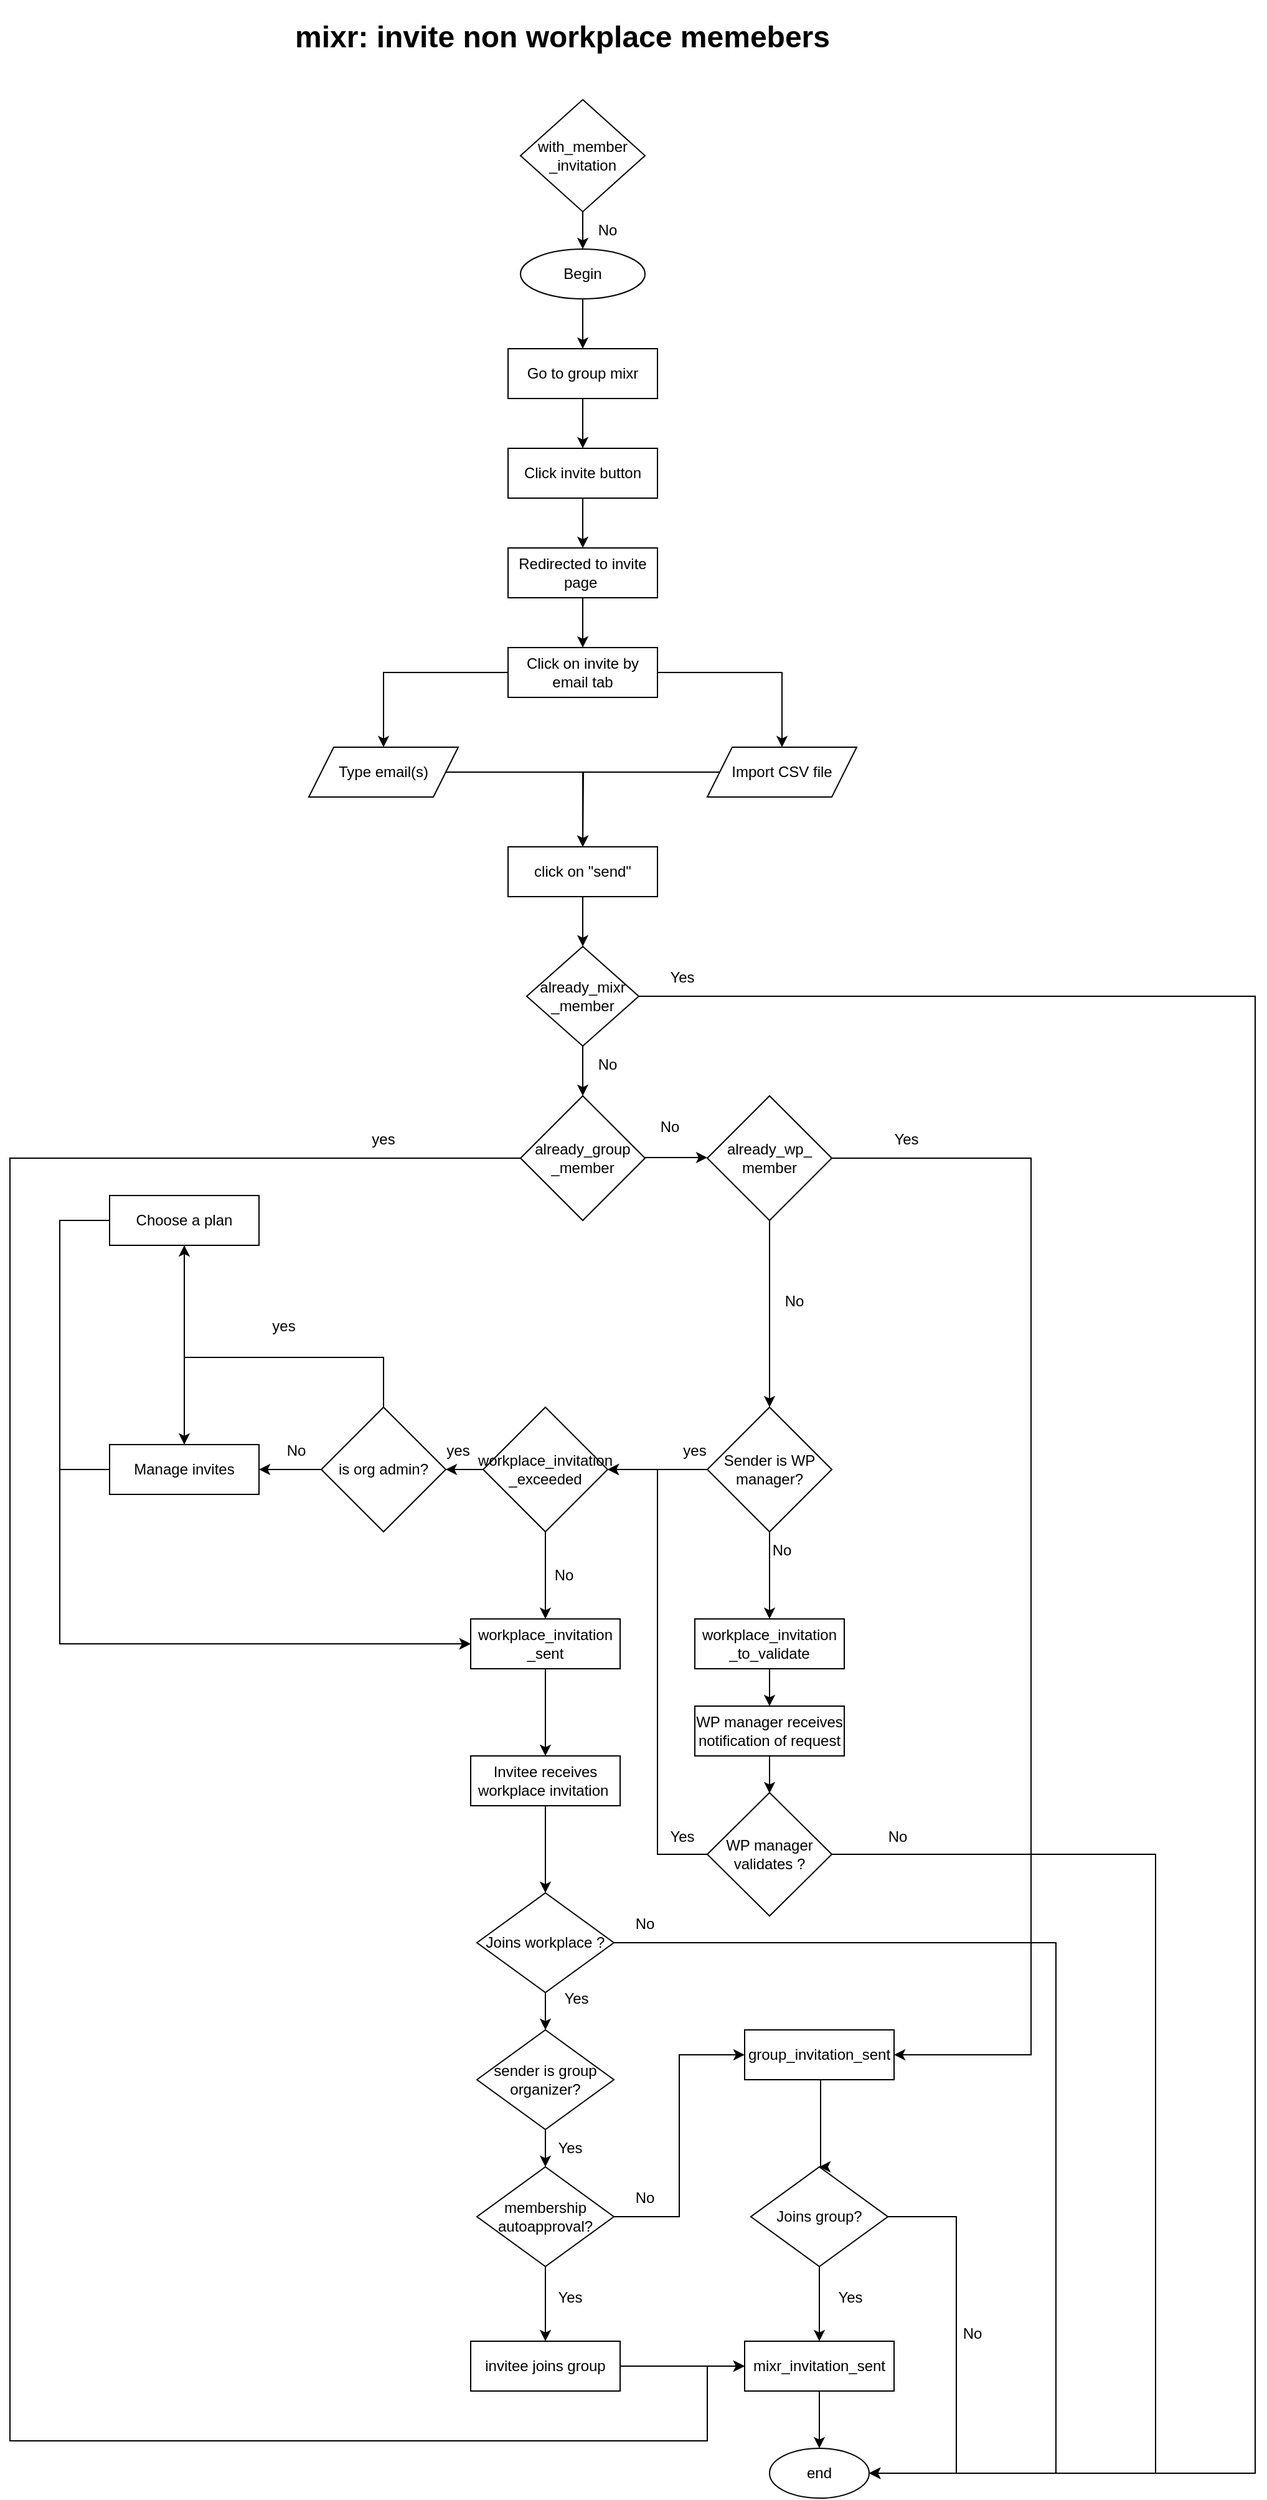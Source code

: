 <mxfile version="21.6.8" type="device">
  <diagram id="C5RBs43oDa-KdzZeNtuy" name="Page-1">
    <mxGraphModel dx="2312" dy="2651" grid="1" gridSize="10" guides="1" tooltips="1" connect="1" arrows="1" fold="1" page="1" pageScale="1" pageWidth="827" pageHeight="1169" math="0" shadow="0">
      <root>
        <mxCell id="WIyWlLk6GJQsqaUBKTNV-0" />
        <mxCell id="WIyWlLk6GJQsqaUBKTNV-1" parent="WIyWlLk6GJQsqaUBKTNV-0" />
        <mxCell id="Q2tLjJbdZ4pOJoV-M2bc-3" value="" style="edgeStyle=orthogonalEdgeStyle;rounded=0;orthogonalLoop=1;jettySize=auto;html=1;" parent="WIyWlLk6GJQsqaUBKTNV-1" source="Q2tLjJbdZ4pOJoV-M2bc-0" target="Q2tLjJbdZ4pOJoV-M2bc-1" edge="1">
          <mxGeometry relative="1" as="geometry" />
        </mxCell>
        <mxCell id="Q2tLjJbdZ4pOJoV-M2bc-0" value="Begin" style="ellipse;whiteSpace=wrap;html=1;" parent="WIyWlLk6GJQsqaUBKTNV-1" vertex="1">
          <mxGeometry x="410" y="80" width="100" height="40" as="geometry" />
        </mxCell>
        <mxCell id="Q2tLjJbdZ4pOJoV-M2bc-4" value="" style="edgeStyle=orthogonalEdgeStyle;rounded=0;orthogonalLoop=1;jettySize=auto;html=1;" parent="WIyWlLk6GJQsqaUBKTNV-1" source="Q2tLjJbdZ4pOJoV-M2bc-1" target="Q2tLjJbdZ4pOJoV-M2bc-2" edge="1">
          <mxGeometry relative="1" as="geometry" />
        </mxCell>
        <mxCell id="Q2tLjJbdZ4pOJoV-M2bc-1" value="Go to group mixr" style="rounded=0;whiteSpace=wrap;html=1;" parent="WIyWlLk6GJQsqaUBKTNV-1" vertex="1">
          <mxGeometry x="400" y="160" width="120" height="40" as="geometry" />
        </mxCell>
        <mxCell id="Q2tLjJbdZ4pOJoV-M2bc-6" value="" style="edgeStyle=orthogonalEdgeStyle;rounded=0;orthogonalLoop=1;jettySize=auto;html=1;" parent="WIyWlLk6GJQsqaUBKTNV-1" source="Q2tLjJbdZ4pOJoV-M2bc-2" target="Q2tLjJbdZ4pOJoV-M2bc-5" edge="1">
          <mxGeometry relative="1" as="geometry" />
        </mxCell>
        <mxCell id="Q2tLjJbdZ4pOJoV-M2bc-2" value="Click invite button" style="rounded=0;whiteSpace=wrap;html=1;" parent="WIyWlLk6GJQsqaUBKTNV-1" vertex="1">
          <mxGeometry x="400" y="240" width="120" height="40" as="geometry" />
        </mxCell>
        <mxCell id="Q2tLjJbdZ4pOJoV-M2bc-8" value="" style="edgeStyle=orthogonalEdgeStyle;rounded=0;orthogonalLoop=1;jettySize=auto;html=1;" parent="WIyWlLk6GJQsqaUBKTNV-1" source="Q2tLjJbdZ4pOJoV-M2bc-5" target="Q2tLjJbdZ4pOJoV-M2bc-7" edge="1">
          <mxGeometry relative="1" as="geometry" />
        </mxCell>
        <mxCell id="Q2tLjJbdZ4pOJoV-M2bc-5" value="Redirected to invite page&amp;nbsp;" style="rounded=0;whiteSpace=wrap;html=1;" parent="WIyWlLk6GJQsqaUBKTNV-1" vertex="1">
          <mxGeometry x="400" y="320" width="120" height="40" as="geometry" />
        </mxCell>
        <mxCell id="Q2tLjJbdZ4pOJoV-M2bc-7" value="Click on invite by email tab" style="rounded=0;whiteSpace=wrap;html=1;" parent="WIyWlLk6GJQsqaUBKTNV-1" vertex="1">
          <mxGeometry x="400" y="400" width="120" height="40" as="geometry" />
        </mxCell>
        <mxCell id="bGJD0B3DnGMh0sz-Xz2O-11" style="edgeStyle=orthogonalEdgeStyle;rounded=0;orthogonalLoop=1;jettySize=auto;html=1;entryX=0.5;entryY=0;entryDx=0;entryDy=0;" parent="WIyWlLk6GJQsqaUBKTNV-1" source="Q2tLjJbdZ4pOJoV-M2bc-10" edge="1">
          <mxGeometry relative="1" as="geometry">
            <mxPoint x="460" y="560.0" as="targetPoint" />
          </mxGeometry>
        </mxCell>
        <mxCell id="Q2tLjJbdZ4pOJoV-M2bc-10" value="Type email(s)" style="shape=parallelogram;perimeter=parallelogramPerimeter;whiteSpace=wrap;html=1;fixedSize=1;" parent="WIyWlLk6GJQsqaUBKTNV-1" vertex="1">
          <mxGeometry x="240" y="480" width="120" height="40" as="geometry" />
        </mxCell>
        <mxCell id="bGJD0B3DnGMh0sz-Xz2O-12" style="edgeStyle=orthogonalEdgeStyle;rounded=0;orthogonalLoop=1;jettySize=auto;html=1;entryX=0.5;entryY=0;entryDx=0;entryDy=0;" parent="WIyWlLk6GJQsqaUBKTNV-1" source="Q2tLjJbdZ4pOJoV-M2bc-11" target="QrRCRomAH3QLs9hhoksi-2" edge="1">
          <mxGeometry relative="1" as="geometry">
            <mxPoint x="460" y="560.0" as="targetPoint" />
          </mxGeometry>
        </mxCell>
        <mxCell id="Q2tLjJbdZ4pOJoV-M2bc-11" value="Import CSV file" style="shape=parallelogram;perimeter=parallelogramPerimeter;whiteSpace=wrap;html=1;fixedSize=1;" parent="WIyWlLk6GJQsqaUBKTNV-1" vertex="1">
          <mxGeometry x="560" y="480" width="120" height="40" as="geometry" />
        </mxCell>
        <mxCell id="Q2tLjJbdZ4pOJoV-M2bc-12" value="" style="endArrow=classic;html=1;rounded=0;entryX=0.5;entryY=0;entryDx=0;entryDy=0;exitX=0;exitY=0.5;exitDx=0;exitDy=0;" parent="WIyWlLk6GJQsqaUBKTNV-1" source="Q2tLjJbdZ4pOJoV-M2bc-7" target="Q2tLjJbdZ4pOJoV-M2bc-10" edge="1">
          <mxGeometry width="50" height="50" relative="1" as="geometry">
            <mxPoint x="430" y="460" as="sourcePoint" />
            <mxPoint x="480" y="410" as="targetPoint" />
            <Array as="points">
              <mxPoint x="300" y="420" />
            </Array>
          </mxGeometry>
        </mxCell>
        <mxCell id="Q2tLjJbdZ4pOJoV-M2bc-13" value="" style="endArrow=classic;html=1;rounded=0;exitX=1;exitY=0.5;exitDx=0;exitDy=0;entryX=0.5;entryY=0;entryDx=0;entryDy=0;" parent="WIyWlLk6GJQsqaUBKTNV-1" source="Q2tLjJbdZ4pOJoV-M2bc-7" target="Q2tLjJbdZ4pOJoV-M2bc-11" edge="1">
          <mxGeometry width="50" height="50" relative="1" as="geometry">
            <mxPoint x="430" y="460" as="sourcePoint" />
            <mxPoint x="629" y="480" as="targetPoint" />
            <Array as="points">
              <mxPoint x="620" y="420" />
            </Array>
          </mxGeometry>
        </mxCell>
        <mxCell id="Q2tLjJbdZ4pOJoV-M2bc-46" value="&lt;h1&gt;mixr: invite non workplace memebers&lt;/h1&gt;&lt;p&gt;&lt;br&gt;&lt;/p&gt;" style="text;html=1;strokeColor=none;fillColor=none;spacing=5;spacingTop=-20;whiteSpace=wrap;overflow=hidden;rounded=0;" parent="WIyWlLk6GJQsqaUBKTNV-1" vertex="1">
          <mxGeometry x="224" y="-110" width="458.5" height="120" as="geometry" />
        </mxCell>
        <mxCell id="Tn-avM6McFnQd7bm0VwY-85" value="" style="edgeStyle=orthogonalEdgeStyle;rounded=0;orthogonalLoop=1;jettySize=auto;html=1;" edge="1" parent="WIyWlLk6GJQsqaUBKTNV-1" source="QrRCRomAH3QLs9hhoksi-2" target="Tn-avM6McFnQd7bm0VwY-84">
          <mxGeometry relative="1" as="geometry" />
        </mxCell>
        <mxCell id="QrRCRomAH3QLs9hhoksi-2" value="click on &quot;send&quot;" style="rounded=0;whiteSpace=wrap;html=1;" parent="WIyWlLk6GJQsqaUBKTNV-1" vertex="1">
          <mxGeometry x="400" y="560" width="120" height="40" as="geometry" />
        </mxCell>
        <mxCell id="QrRCRomAH3QLs9hhoksi-30" value="" style="edgeStyle=orthogonalEdgeStyle;rounded=0;orthogonalLoop=1;jettySize=auto;html=1;" parent="WIyWlLk6GJQsqaUBKTNV-1" edge="1">
          <mxGeometry relative="1" as="geometry">
            <mxPoint x="510" y="809.5" as="sourcePoint" />
            <mxPoint x="560" y="809.5" as="targetPoint" />
          </mxGeometry>
        </mxCell>
        <mxCell id="Tn-avM6McFnQd7bm0VwY-133" style="edgeStyle=orthogonalEdgeStyle;rounded=0;orthogonalLoop=1;jettySize=auto;html=1;entryX=0;entryY=0.5;entryDx=0;entryDy=0;" edge="1" parent="WIyWlLk6GJQsqaUBKTNV-1" source="QrRCRomAH3QLs9hhoksi-3" target="Tn-avM6McFnQd7bm0VwY-56">
          <mxGeometry relative="1" as="geometry">
            <mxPoint x="590" y="1780" as="targetPoint" />
            <Array as="points">
              <mxPoint y="810" />
              <mxPoint y="1840" />
              <mxPoint x="560" y="1840" />
              <mxPoint x="560" y="1780" />
            </Array>
          </mxGeometry>
        </mxCell>
        <mxCell id="QrRCRomAH3QLs9hhoksi-3" value="already_group&lt;br&gt;_member" style="rhombus;whiteSpace=wrap;html=1;" parent="WIyWlLk6GJQsqaUBKTNV-1" vertex="1">
          <mxGeometry x="410" y="760" width="100" height="100" as="geometry" />
        </mxCell>
        <mxCell id="QrRCRomAH3QLs9hhoksi-34" value="" style="edgeStyle=orthogonalEdgeStyle;rounded=0;orthogonalLoop=1;jettySize=auto;html=1;exitX=0.5;exitY=1;exitDx=0;exitDy=0;" parent="WIyWlLk6GJQsqaUBKTNV-1" source="QrRCRomAH3QLs9hhoksi-14" target="QrRCRomAH3QLs9hhoksi-21" edge="1">
          <mxGeometry relative="1" as="geometry">
            <mxPoint x="610" y="910" as="sourcePoint" />
          </mxGeometry>
        </mxCell>
        <mxCell id="Tn-avM6McFnQd7bm0VwY-141" style="edgeStyle=orthogonalEdgeStyle;rounded=0;orthogonalLoop=1;jettySize=auto;html=1;entryX=1;entryY=0.5;entryDx=0;entryDy=0;" edge="1" parent="WIyWlLk6GJQsqaUBKTNV-1" source="QrRCRomAH3QLs9hhoksi-14" target="Tn-avM6McFnQd7bm0VwY-125">
          <mxGeometry relative="1" as="geometry">
            <Array as="points">
              <mxPoint x="820" y="810" />
              <mxPoint x="820" y="1530" />
            </Array>
          </mxGeometry>
        </mxCell>
        <mxCell id="QrRCRomAH3QLs9hhoksi-14" value="already_wp_&lt;br&gt;member" style="rhombus;whiteSpace=wrap;html=1;" parent="WIyWlLk6GJQsqaUBKTNV-1" vertex="1">
          <mxGeometry x="560" y="760" width="100" height="100" as="geometry" />
        </mxCell>
        <mxCell id="Tn-avM6McFnQd7bm0VwY-100" value="" style="edgeStyle=orthogonalEdgeStyle;rounded=0;orthogonalLoop=1;jettySize=auto;html=1;" edge="1" parent="WIyWlLk6GJQsqaUBKTNV-1" source="QrRCRomAH3QLs9hhoksi-18" target="Tn-avM6McFnQd7bm0VwY-99">
          <mxGeometry relative="1" as="geometry" />
        </mxCell>
        <mxCell id="QrRCRomAH3QLs9hhoksi-18" value="workplace_invitation&lt;br&gt;_to_validate" style="rounded=0;whiteSpace=wrap;html=1;" parent="WIyWlLk6GJQsqaUBKTNV-1" vertex="1">
          <mxGeometry x="550" y="1180" width="120" height="40" as="geometry" />
        </mxCell>
        <mxCell id="QrRCRomAH3QLs9hhoksi-20" value="No" style="text;html=1;strokeColor=none;fillColor=none;align=center;verticalAlign=middle;whiteSpace=wrap;rounded=0;" parent="WIyWlLk6GJQsqaUBKTNV-1" vertex="1">
          <mxGeometry x="600" y="910" width="60" height="30" as="geometry" />
        </mxCell>
        <mxCell id="QrRCRomAH3QLs9hhoksi-26" value="" style="edgeStyle=orthogonalEdgeStyle;rounded=0;orthogonalLoop=1;jettySize=auto;html=1;" parent="WIyWlLk6GJQsqaUBKTNV-1" source="QrRCRomAH3QLs9hhoksi-21" target="QrRCRomAH3QLs9hhoksi-18" edge="1">
          <mxGeometry relative="1" as="geometry" />
        </mxCell>
        <mxCell id="Tn-avM6McFnQd7bm0VwY-2" value="" style="edgeStyle=orthogonalEdgeStyle;rounded=0;orthogonalLoop=1;jettySize=auto;html=1;" edge="1" parent="WIyWlLk6GJQsqaUBKTNV-1" source="QrRCRomAH3QLs9hhoksi-21" target="Tn-avM6McFnQd7bm0VwY-1">
          <mxGeometry relative="1" as="geometry" />
        </mxCell>
        <mxCell id="QrRCRomAH3QLs9hhoksi-21" value="Sender is WP manager?" style="rhombus;whiteSpace=wrap;html=1;" parent="WIyWlLk6GJQsqaUBKTNV-1" vertex="1">
          <mxGeometry x="560" y="1010" width="100" height="100" as="geometry" />
        </mxCell>
        <mxCell id="Tn-avM6McFnQd7bm0VwY-117" value="" style="edgeStyle=orthogonalEdgeStyle;rounded=0;orthogonalLoop=1;jettySize=auto;html=1;" edge="1" parent="WIyWlLk6GJQsqaUBKTNV-1" source="QrRCRomAH3QLs9hhoksi-24" target="QrRCRomAH3QLs9hhoksi-44">
          <mxGeometry relative="1" as="geometry" />
        </mxCell>
        <mxCell id="QrRCRomAH3QLs9hhoksi-24" value="workplace_invitation&lt;br&gt;_sent" style="rounded=0;whiteSpace=wrap;html=1;" parent="WIyWlLk6GJQsqaUBKTNV-1" vertex="1">
          <mxGeometry x="370" y="1180" width="120" height="40" as="geometry" />
        </mxCell>
        <mxCell id="QrRCRomAH3QLs9hhoksi-28" value="No" style="text;html=1;strokeColor=none;fillColor=none;align=center;verticalAlign=middle;whiteSpace=wrap;rounded=0;" parent="WIyWlLk6GJQsqaUBKTNV-1" vertex="1">
          <mxGeometry x="500" y="770" width="60" height="30" as="geometry" />
        </mxCell>
        <mxCell id="QrRCRomAH3QLs9hhoksi-29" value="No" style="text;html=1;strokeColor=none;fillColor=none;align=center;verticalAlign=middle;whiteSpace=wrap;rounded=0;" parent="WIyWlLk6GJQsqaUBKTNV-1" vertex="1">
          <mxGeometry x="590" y="1110" width="60" height="30" as="geometry" />
        </mxCell>
        <mxCell id="QrRCRomAH3QLs9hhoksi-33" value="yes" style="text;html=1;strokeColor=none;fillColor=none;align=center;verticalAlign=middle;whiteSpace=wrap;rounded=0;" parent="WIyWlLk6GJQsqaUBKTNV-1" vertex="1">
          <mxGeometry x="270" y="780" width="60" height="30" as="geometry" />
        </mxCell>
        <mxCell id="Tn-avM6McFnQd7bm0VwY-73" value="" style="edgeStyle=orthogonalEdgeStyle;rounded=0;orthogonalLoop=1;jettySize=auto;html=1;entryX=1;entryY=0.5;entryDx=0;entryDy=0;" edge="1" parent="WIyWlLk6GJQsqaUBKTNV-1" source="QrRCRomAH3QLs9hhoksi-37" target="Tn-avM6McFnQd7bm0VwY-57">
          <mxGeometry relative="1" as="geometry">
            <mxPoint x="700" y="1870" as="targetPoint" />
            <Array as="points">
              <mxPoint x="920" y="1369" />
              <mxPoint x="920" y="1866" />
            </Array>
          </mxGeometry>
        </mxCell>
        <mxCell id="Tn-avM6McFnQd7bm0VwY-116" style="edgeStyle=orthogonalEdgeStyle;rounded=0;orthogonalLoop=1;jettySize=auto;html=1;entryX=1;entryY=0.5;entryDx=0;entryDy=0;" edge="1" parent="WIyWlLk6GJQsqaUBKTNV-1" source="QrRCRomAH3QLs9hhoksi-37" target="Tn-avM6McFnQd7bm0VwY-1">
          <mxGeometry relative="1" as="geometry" />
        </mxCell>
        <mxCell id="QrRCRomAH3QLs9hhoksi-37" value="WP manager validates ?" style="rhombus;whiteSpace=wrap;html=1;" parent="WIyWlLk6GJQsqaUBKTNV-1" vertex="1">
          <mxGeometry x="560" y="1319.5" width="100" height="99" as="geometry" />
        </mxCell>
        <mxCell id="Tn-avM6McFnQd7bm0VwY-118" value="" style="edgeStyle=orthogonalEdgeStyle;rounded=0;orthogonalLoop=1;jettySize=auto;html=1;" edge="1" parent="WIyWlLk6GJQsqaUBKTNV-1" source="QrRCRomAH3QLs9hhoksi-44" target="QrRCRomAH3QLs9hhoksi-48">
          <mxGeometry relative="1" as="geometry" />
        </mxCell>
        <mxCell id="QrRCRomAH3QLs9hhoksi-44" value="Invitee receives workplace invitation&amp;nbsp;" style="rounded=0;whiteSpace=wrap;html=1;" parent="WIyWlLk6GJQsqaUBKTNV-1" vertex="1">
          <mxGeometry x="370" y="1290" width="120" height="40" as="geometry" />
        </mxCell>
        <mxCell id="QrRCRomAH3QLs9hhoksi-45" value="Yes" style="text;html=1;strokeColor=none;fillColor=none;align=center;verticalAlign=middle;whiteSpace=wrap;rounded=0;" parent="WIyWlLk6GJQsqaUBKTNV-1" vertex="1">
          <mxGeometry x="510" y="1340" width="60" height="30" as="geometry" />
        </mxCell>
        <mxCell id="QrRCRomAH3QLs9hhoksi-47" value="" style="edgeStyle=orthogonalEdgeStyle;rounded=0;orthogonalLoop=1;jettySize=auto;html=1;entryX=0.5;entryY=0;entryDx=0;entryDy=0;" parent="WIyWlLk6GJQsqaUBKTNV-1" source="QrRCRomAH3QLs9hhoksi-48" target="Tn-avM6McFnQd7bm0VwY-27" edge="1">
          <mxGeometry relative="1" as="geometry">
            <mxPoint x="610" y="1780" as="targetPoint" />
          </mxGeometry>
        </mxCell>
        <mxCell id="Tn-avM6McFnQd7bm0VwY-135" style="edgeStyle=orthogonalEdgeStyle;rounded=0;orthogonalLoop=1;jettySize=auto;html=1;entryX=1;entryY=0.5;entryDx=0;entryDy=0;" edge="1" parent="WIyWlLk6GJQsqaUBKTNV-1" source="QrRCRomAH3QLs9hhoksi-48" target="Tn-avM6McFnQd7bm0VwY-57">
          <mxGeometry relative="1" as="geometry">
            <Array as="points">
              <mxPoint x="840" y="1440" />
              <mxPoint x="840" y="1866" />
            </Array>
          </mxGeometry>
        </mxCell>
        <mxCell id="QrRCRomAH3QLs9hhoksi-48" value="Joins workplace ?" style="rhombus;whiteSpace=wrap;html=1;" parent="WIyWlLk6GJQsqaUBKTNV-1" vertex="1">
          <mxGeometry x="375" y="1400" width="110" height="80" as="geometry" />
        </mxCell>
        <mxCell id="QrRCRomAH3QLs9hhoksi-55" value="Yes" style="text;html=1;strokeColor=none;fillColor=none;align=center;verticalAlign=middle;whiteSpace=wrap;rounded=0;" parent="WIyWlLk6GJQsqaUBKTNV-1" vertex="1">
          <mxGeometry x="420" y="1710" width="60" height="30" as="geometry" />
        </mxCell>
        <mxCell id="QrRCRomAH3QLs9hhoksi-59" style="edgeStyle=orthogonalEdgeStyle;rounded=0;orthogonalLoop=1;jettySize=auto;html=1;entryX=0.5;entryY=0;entryDx=0;entryDy=0;" parent="WIyWlLk6GJQsqaUBKTNV-1" source="QrRCRomAH3QLs9hhoksi-57" target="Q2tLjJbdZ4pOJoV-M2bc-0" edge="1">
          <mxGeometry relative="1" as="geometry" />
        </mxCell>
        <mxCell id="QrRCRomAH3QLs9hhoksi-57" value="with_member _invitation" style="rhombus;whiteSpace=wrap;html=1;" parent="WIyWlLk6GJQsqaUBKTNV-1" vertex="1">
          <mxGeometry x="410" y="-40" width="100" height="90" as="geometry" />
        </mxCell>
        <mxCell id="QrRCRomAH3QLs9hhoksi-60" value="No" style="text;html=1;strokeColor=none;fillColor=none;align=center;verticalAlign=middle;whiteSpace=wrap;rounded=0;" parent="WIyWlLk6GJQsqaUBKTNV-1" vertex="1">
          <mxGeometry x="450" y="50" width="60" height="30" as="geometry" />
        </mxCell>
        <mxCell id="Tn-avM6McFnQd7bm0VwY-105" value="" style="edgeStyle=orthogonalEdgeStyle;rounded=0;orthogonalLoop=1;jettySize=auto;html=1;" edge="1" parent="WIyWlLk6GJQsqaUBKTNV-1" source="Tn-avM6McFnQd7bm0VwY-1" target="Tn-avM6McFnQd7bm0VwY-104">
          <mxGeometry relative="1" as="geometry" />
        </mxCell>
        <mxCell id="Tn-avM6McFnQd7bm0VwY-113" value="" style="edgeStyle=orthogonalEdgeStyle;rounded=0;orthogonalLoop=1;jettySize=auto;html=1;" edge="1" parent="WIyWlLk6GJQsqaUBKTNV-1" source="Tn-avM6McFnQd7bm0VwY-1" target="QrRCRomAH3QLs9hhoksi-24">
          <mxGeometry relative="1" as="geometry" />
        </mxCell>
        <mxCell id="Tn-avM6McFnQd7bm0VwY-1" value="workplace_invitation&lt;br&gt;_exceeded" style="rhombus;whiteSpace=wrap;html=1;" vertex="1" parent="WIyWlLk6GJQsqaUBKTNV-1">
          <mxGeometry x="380" y="1010" width="100" height="100" as="geometry" />
        </mxCell>
        <mxCell id="Tn-avM6McFnQd7bm0VwY-3" value="yes" style="text;html=1;strokeColor=none;fillColor=none;align=center;verticalAlign=middle;whiteSpace=wrap;rounded=0;" vertex="1" parent="WIyWlLk6GJQsqaUBKTNV-1">
          <mxGeometry x="520" y="1030" width="60" height="30" as="geometry" />
        </mxCell>
        <mxCell id="Tn-avM6McFnQd7bm0VwY-21" value="No" style="text;html=1;strokeColor=none;fillColor=none;align=center;verticalAlign=middle;whiteSpace=wrap;rounded=0;" vertex="1" parent="WIyWlLk6GJQsqaUBKTNV-1">
          <mxGeometry x="682.5" y="1340" width="60" height="30" as="geometry" />
        </mxCell>
        <mxCell id="Tn-avM6McFnQd7bm0VwY-119" value="" style="edgeStyle=orthogonalEdgeStyle;rounded=0;orthogonalLoop=1;jettySize=auto;html=1;" edge="1" parent="WIyWlLk6GJQsqaUBKTNV-1" source="Tn-avM6McFnQd7bm0VwY-27">
          <mxGeometry relative="1" as="geometry">
            <mxPoint x="430" y="1620" as="targetPoint" />
          </mxGeometry>
        </mxCell>
        <mxCell id="Tn-avM6McFnQd7bm0VwY-27" value="sender is group organizer?" style="rhombus;whiteSpace=wrap;html=1;" vertex="1" parent="WIyWlLk6GJQsqaUBKTNV-1">
          <mxGeometry x="375" y="1510" width="110" height="80" as="geometry" />
        </mxCell>
        <mxCell id="Tn-avM6McFnQd7bm0VwY-120" value="" style="edgeStyle=orthogonalEdgeStyle;rounded=0;orthogonalLoop=1;jettySize=auto;html=1;" edge="1" parent="WIyWlLk6GJQsqaUBKTNV-1" source="Tn-avM6McFnQd7bm0VwY-30" target="Tn-avM6McFnQd7bm0VwY-32">
          <mxGeometry relative="1" as="geometry" />
        </mxCell>
        <mxCell id="Tn-avM6McFnQd7bm0VwY-126" style="edgeStyle=orthogonalEdgeStyle;rounded=0;orthogonalLoop=1;jettySize=auto;html=1;entryX=0;entryY=0.5;entryDx=0;entryDy=0;" edge="1" parent="WIyWlLk6GJQsqaUBKTNV-1" source="Tn-avM6McFnQd7bm0VwY-30" target="Tn-avM6McFnQd7bm0VwY-125">
          <mxGeometry relative="1" as="geometry" />
        </mxCell>
        <mxCell id="Tn-avM6McFnQd7bm0VwY-30" value="membership autoapproval?" style="rhombus;whiteSpace=wrap;html=1;" vertex="1" parent="WIyWlLk6GJQsqaUBKTNV-1">
          <mxGeometry x="375" y="1620" width="110" height="80" as="geometry" />
        </mxCell>
        <mxCell id="Tn-avM6McFnQd7bm0VwY-31" value="No" style="text;html=1;strokeColor=none;fillColor=none;align=center;verticalAlign=middle;whiteSpace=wrap;rounded=0;" vertex="1" parent="WIyWlLk6GJQsqaUBKTNV-1">
          <mxGeometry x="480" y="1630" width="60" height="30" as="geometry" />
        </mxCell>
        <mxCell id="Tn-avM6McFnQd7bm0VwY-132" value="" style="edgeStyle=orthogonalEdgeStyle;rounded=0;orthogonalLoop=1;jettySize=auto;html=1;" edge="1" parent="WIyWlLk6GJQsqaUBKTNV-1" source="Tn-avM6McFnQd7bm0VwY-32" target="Tn-avM6McFnQd7bm0VwY-56">
          <mxGeometry relative="1" as="geometry" />
        </mxCell>
        <mxCell id="Tn-avM6McFnQd7bm0VwY-32" value="invitee joins group" style="whiteSpace=wrap;html=1;" vertex="1" parent="WIyWlLk6GJQsqaUBKTNV-1">
          <mxGeometry x="370" y="1760" width="120" height="40" as="geometry" />
        </mxCell>
        <mxCell id="Tn-avM6McFnQd7bm0VwY-36" value="Yes" style="text;html=1;strokeColor=none;fillColor=none;align=center;verticalAlign=middle;whiteSpace=wrap;rounded=0;" vertex="1" parent="WIyWlLk6GJQsqaUBKTNV-1">
          <mxGeometry x="420" y="1590" width="60" height="30" as="geometry" />
        </mxCell>
        <mxCell id="Tn-avM6McFnQd7bm0VwY-66" value="" style="edgeStyle=orthogonalEdgeStyle;rounded=0;orthogonalLoop=1;jettySize=auto;html=1;entryX=0.5;entryY=0;entryDx=0;entryDy=0;" edge="1" parent="WIyWlLk6GJQsqaUBKTNV-1" target="Tn-avM6McFnQd7bm0VwY-62">
          <mxGeometry relative="1" as="geometry">
            <mxPoint x="650" y="1515" as="sourcePoint" />
            <mxPoint x="650" y="1585.0" as="targetPoint" />
            <Array as="points">
              <mxPoint x="651" y="1515" />
              <mxPoint x="651" y="1620" />
            </Array>
          </mxGeometry>
        </mxCell>
        <mxCell id="Tn-avM6McFnQd7bm0VwY-96" value="" style="edgeStyle=orthogonalEdgeStyle;rounded=0;orthogonalLoop=1;jettySize=auto;html=1;" edge="1" parent="WIyWlLk6GJQsqaUBKTNV-1" source="Tn-avM6McFnQd7bm0VwY-56" target="Tn-avM6McFnQd7bm0VwY-57">
          <mxGeometry relative="1" as="geometry" />
        </mxCell>
        <mxCell id="Tn-avM6McFnQd7bm0VwY-56" value="mixr_invitation_sent" style="rounded=0;whiteSpace=wrap;html=1;" vertex="1" parent="WIyWlLk6GJQsqaUBKTNV-1">
          <mxGeometry x="590" y="1760" width="120" height="40" as="geometry" />
        </mxCell>
        <mxCell id="Tn-avM6McFnQd7bm0VwY-57" value="end" style="ellipse;whiteSpace=wrap;html=1;" vertex="1" parent="WIyWlLk6GJQsqaUBKTNV-1">
          <mxGeometry x="610" y="1846" width="80" height="40" as="geometry" />
        </mxCell>
        <mxCell id="Tn-avM6McFnQd7bm0VwY-128" value="" style="edgeStyle=orthogonalEdgeStyle;rounded=0;orthogonalLoop=1;jettySize=auto;html=1;" edge="1" parent="WIyWlLk6GJQsqaUBKTNV-1" source="Tn-avM6McFnQd7bm0VwY-62" target="Tn-avM6McFnQd7bm0VwY-56">
          <mxGeometry relative="1" as="geometry" />
        </mxCell>
        <mxCell id="Tn-avM6McFnQd7bm0VwY-130" style="edgeStyle=orthogonalEdgeStyle;rounded=0;orthogonalLoop=1;jettySize=auto;html=1;entryX=1;entryY=0.5;entryDx=0;entryDy=0;" edge="1" parent="WIyWlLk6GJQsqaUBKTNV-1" source="Tn-avM6McFnQd7bm0VwY-62" target="Tn-avM6McFnQd7bm0VwY-57">
          <mxGeometry relative="1" as="geometry">
            <Array as="points">
              <mxPoint x="760" y="1660" />
              <mxPoint x="760" y="1866" />
            </Array>
          </mxGeometry>
        </mxCell>
        <mxCell id="Tn-avM6McFnQd7bm0VwY-62" value="Joins group?" style="rhombus;whiteSpace=wrap;html=1;" vertex="1" parent="WIyWlLk6GJQsqaUBKTNV-1">
          <mxGeometry x="595" y="1620" width="110" height="80" as="geometry" />
        </mxCell>
        <mxCell id="Tn-avM6McFnQd7bm0VwY-86" value="" style="edgeStyle=orthogonalEdgeStyle;rounded=0;orthogonalLoop=1;jettySize=auto;html=1;" edge="1" parent="WIyWlLk6GJQsqaUBKTNV-1" source="Tn-avM6McFnQd7bm0VwY-84" target="QrRCRomAH3QLs9hhoksi-3">
          <mxGeometry relative="1" as="geometry" />
        </mxCell>
        <mxCell id="Tn-avM6McFnQd7bm0VwY-139" style="edgeStyle=orthogonalEdgeStyle;rounded=0;orthogonalLoop=1;jettySize=auto;html=1;entryX=1;entryY=0.5;entryDx=0;entryDy=0;" edge="1" parent="WIyWlLk6GJQsqaUBKTNV-1" source="Tn-avM6McFnQd7bm0VwY-84" target="Tn-avM6McFnQd7bm0VwY-57">
          <mxGeometry relative="1" as="geometry">
            <Array as="points">
              <mxPoint x="1000" y="680" />
              <mxPoint x="1000" y="1866" />
            </Array>
          </mxGeometry>
        </mxCell>
        <mxCell id="Tn-avM6McFnQd7bm0VwY-84" value="already_mixr&lt;br&gt;_member" style="rhombus;whiteSpace=wrap;html=1;" vertex="1" parent="WIyWlLk6GJQsqaUBKTNV-1">
          <mxGeometry x="415" y="640" width="90" height="80" as="geometry" />
        </mxCell>
        <mxCell id="Tn-avM6McFnQd7bm0VwY-87" value="No" style="text;html=1;strokeColor=none;fillColor=none;align=center;verticalAlign=middle;whiteSpace=wrap;rounded=0;" vertex="1" parent="WIyWlLk6GJQsqaUBKTNV-1">
          <mxGeometry x="450" y="720" width="60" height="30" as="geometry" />
        </mxCell>
        <mxCell id="Tn-avM6McFnQd7bm0VwY-102" value="" style="edgeStyle=orthogonalEdgeStyle;rounded=0;orthogonalLoop=1;jettySize=auto;html=1;" edge="1" parent="WIyWlLk6GJQsqaUBKTNV-1" source="Tn-avM6McFnQd7bm0VwY-99">
          <mxGeometry relative="1" as="geometry">
            <mxPoint x="610" y="1320" as="targetPoint" />
          </mxGeometry>
        </mxCell>
        <mxCell id="Tn-avM6McFnQd7bm0VwY-99" value="WP manager receives notification of request" style="rounded=0;whiteSpace=wrap;html=1;" vertex="1" parent="WIyWlLk6GJQsqaUBKTNV-1">
          <mxGeometry x="550" y="1250" width="120" height="40" as="geometry" />
        </mxCell>
        <mxCell id="Tn-avM6McFnQd7bm0VwY-107" value="" style="edgeStyle=orthogonalEdgeStyle;rounded=0;orthogonalLoop=1;jettySize=auto;html=1;" edge="1" parent="WIyWlLk6GJQsqaUBKTNV-1" source="Tn-avM6McFnQd7bm0VwY-104" target="Tn-avM6McFnQd7bm0VwY-106">
          <mxGeometry relative="1" as="geometry" />
        </mxCell>
        <mxCell id="Tn-avM6McFnQd7bm0VwY-109" style="edgeStyle=orthogonalEdgeStyle;rounded=0;orthogonalLoop=1;jettySize=auto;html=1;entryX=0.5;entryY=0;entryDx=0;entryDy=0;" edge="1" parent="WIyWlLk6GJQsqaUBKTNV-1" source="Tn-avM6McFnQd7bm0VwY-104" target="Tn-avM6McFnQd7bm0VwY-106">
          <mxGeometry relative="1" as="geometry">
            <Array as="points">
              <mxPoint x="300" y="970" />
              <mxPoint x="140" y="970" />
            </Array>
          </mxGeometry>
        </mxCell>
        <mxCell id="Tn-avM6McFnQd7bm0VwY-111" style="edgeStyle=orthogonalEdgeStyle;rounded=0;orthogonalLoop=1;jettySize=auto;html=1;entryX=0.5;entryY=1;entryDx=0;entryDy=0;" edge="1" parent="WIyWlLk6GJQsqaUBKTNV-1" source="Tn-avM6McFnQd7bm0VwY-104" target="Tn-avM6McFnQd7bm0VwY-110">
          <mxGeometry relative="1" as="geometry">
            <Array as="points">
              <mxPoint x="300" y="970" />
              <mxPoint x="140" y="970" />
            </Array>
          </mxGeometry>
        </mxCell>
        <mxCell id="Tn-avM6McFnQd7bm0VwY-104" value="is org admin?" style="rhombus;whiteSpace=wrap;html=1;" vertex="1" parent="WIyWlLk6GJQsqaUBKTNV-1">
          <mxGeometry x="250" y="1010" width="100" height="100" as="geometry" />
        </mxCell>
        <mxCell id="Tn-avM6McFnQd7bm0VwY-138" style="edgeStyle=orthogonalEdgeStyle;rounded=0;orthogonalLoop=1;jettySize=auto;html=1;entryX=0;entryY=0.5;entryDx=0;entryDy=0;" edge="1" parent="WIyWlLk6GJQsqaUBKTNV-1" source="Tn-avM6McFnQd7bm0VwY-106" target="QrRCRomAH3QLs9hhoksi-24">
          <mxGeometry relative="1" as="geometry">
            <Array as="points">
              <mxPoint x="40" y="1060" />
              <mxPoint x="40" y="1200" />
            </Array>
          </mxGeometry>
        </mxCell>
        <mxCell id="Tn-avM6McFnQd7bm0VwY-106" value="Manage invites" style="rounded=0;whiteSpace=wrap;html=1;" vertex="1" parent="WIyWlLk6GJQsqaUBKTNV-1">
          <mxGeometry x="80" y="1040" width="120" height="40" as="geometry" />
        </mxCell>
        <mxCell id="Tn-avM6McFnQd7bm0VwY-108" value="No" style="text;html=1;strokeColor=none;fillColor=none;align=center;verticalAlign=middle;whiteSpace=wrap;rounded=0;" vertex="1" parent="WIyWlLk6GJQsqaUBKTNV-1">
          <mxGeometry x="200" y="1030" width="60" height="30" as="geometry" />
        </mxCell>
        <mxCell id="Tn-avM6McFnQd7bm0VwY-137" style="edgeStyle=orthogonalEdgeStyle;rounded=0;orthogonalLoop=1;jettySize=auto;html=1;entryX=0;entryY=0.5;entryDx=0;entryDy=0;" edge="1" parent="WIyWlLk6GJQsqaUBKTNV-1" source="Tn-avM6McFnQd7bm0VwY-110" target="QrRCRomAH3QLs9hhoksi-24">
          <mxGeometry relative="1" as="geometry">
            <Array as="points">
              <mxPoint x="40" y="860" />
              <mxPoint x="40" y="1200" />
            </Array>
          </mxGeometry>
        </mxCell>
        <mxCell id="Tn-avM6McFnQd7bm0VwY-110" value="Choose a plan" style="rounded=0;whiteSpace=wrap;html=1;" vertex="1" parent="WIyWlLk6GJQsqaUBKTNV-1">
          <mxGeometry x="80" y="840" width="120" height="40" as="geometry" />
        </mxCell>
        <mxCell id="Tn-avM6McFnQd7bm0VwY-112" value="yes" style="text;html=1;strokeColor=none;fillColor=none;align=center;verticalAlign=middle;whiteSpace=wrap;rounded=0;" vertex="1" parent="WIyWlLk6GJQsqaUBKTNV-1">
          <mxGeometry x="190" y="930" width="60" height="30" as="geometry" />
        </mxCell>
        <mxCell id="Tn-avM6McFnQd7bm0VwY-114" value="No" style="text;html=1;strokeColor=none;fillColor=none;align=center;verticalAlign=middle;whiteSpace=wrap;rounded=0;" vertex="1" parent="WIyWlLk6GJQsqaUBKTNV-1">
          <mxGeometry x="415" y="1130" width="60" height="30" as="geometry" />
        </mxCell>
        <mxCell id="Tn-avM6McFnQd7bm0VwY-115" value="yes" style="text;html=1;strokeColor=none;fillColor=none;align=center;verticalAlign=middle;whiteSpace=wrap;rounded=0;" vertex="1" parent="WIyWlLk6GJQsqaUBKTNV-1">
          <mxGeometry x="330" y="1030" width="60" height="30" as="geometry" />
        </mxCell>
        <mxCell id="Tn-avM6McFnQd7bm0VwY-125" value="group_invitation_sent" style="whiteSpace=wrap;html=1;" vertex="1" parent="WIyWlLk6GJQsqaUBKTNV-1">
          <mxGeometry x="590" y="1510" width="120" height="40" as="geometry" />
        </mxCell>
        <mxCell id="Tn-avM6McFnQd7bm0VwY-129" value="Yes" style="text;html=1;strokeColor=none;fillColor=none;align=center;verticalAlign=middle;whiteSpace=wrap;rounded=0;" vertex="1" parent="WIyWlLk6GJQsqaUBKTNV-1">
          <mxGeometry x="645" y="1710" width="60" height="30" as="geometry" />
        </mxCell>
        <mxCell id="Tn-avM6McFnQd7bm0VwY-131" value="No" style="text;html=1;strokeColor=none;fillColor=none;align=center;verticalAlign=middle;whiteSpace=wrap;rounded=0;" vertex="1" parent="WIyWlLk6GJQsqaUBKTNV-1">
          <mxGeometry x="742.5" y="1739" width="60" height="30" as="geometry" />
        </mxCell>
        <mxCell id="Tn-avM6McFnQd7bm0VwY-134" value="Yes" style="text;html=1;strokeColor=none;fillColor=none;align=center;verticalAlign=middle;whiteSpace=wrap;rounded=0;" vertex="1" parent="WIyWlLk6GJQsqaUBKTNV-1">
          <mxGeometry x="425" y="1470" width="60" height="30" as="geometry" />
        </mxCell>
        <mxCell id="Tn-avM6McFnQd7bm0VwY-136" value="No" style="text;html=1;strokeColor=none;fillColor=none;align=center;verticalAlign=middle;whiteSpace=wrap;rounded=0;" vertex="1" parent="WIyWlLk6GJQsqaUBKTNV-1">
          <mxGeometry x="480" y="1410" width="60" height="30" as="geometry" />
        </mxCell>
        <mxCell id="Tn-avM6McFnQd7bm0VwY-140" value="Yes" style="text;html=1;strokeColor=none;fillColor=none;align=center;verticalAlign=middle;whiteSpace=wrap;rounded=0;" vertex="1" parent="WIyWlLk6GJQsqaUBKTNV-1">
          <mxGeometry x="510" y="650" width="60" height="30" as="geometry" />
        </mxCell>
        <mxCell id="Tn-avM6McFnQd7bm0VwY-142" value="Yes" style="text;html=1;strokeColor=none;fillColor=none;align=center;verticalAlign=middle;whiteSpace=wrap;rounded=0;" vertex="1" parent="WIyWlLk6GJQsqaUBKTNV-1">
          <mxGeometry x="690" y="780" width="60" height="30" as="geometry" />
        </mxCell>
      </root>
    </mxGraphModel>
  </diagram>
</mxfile>
